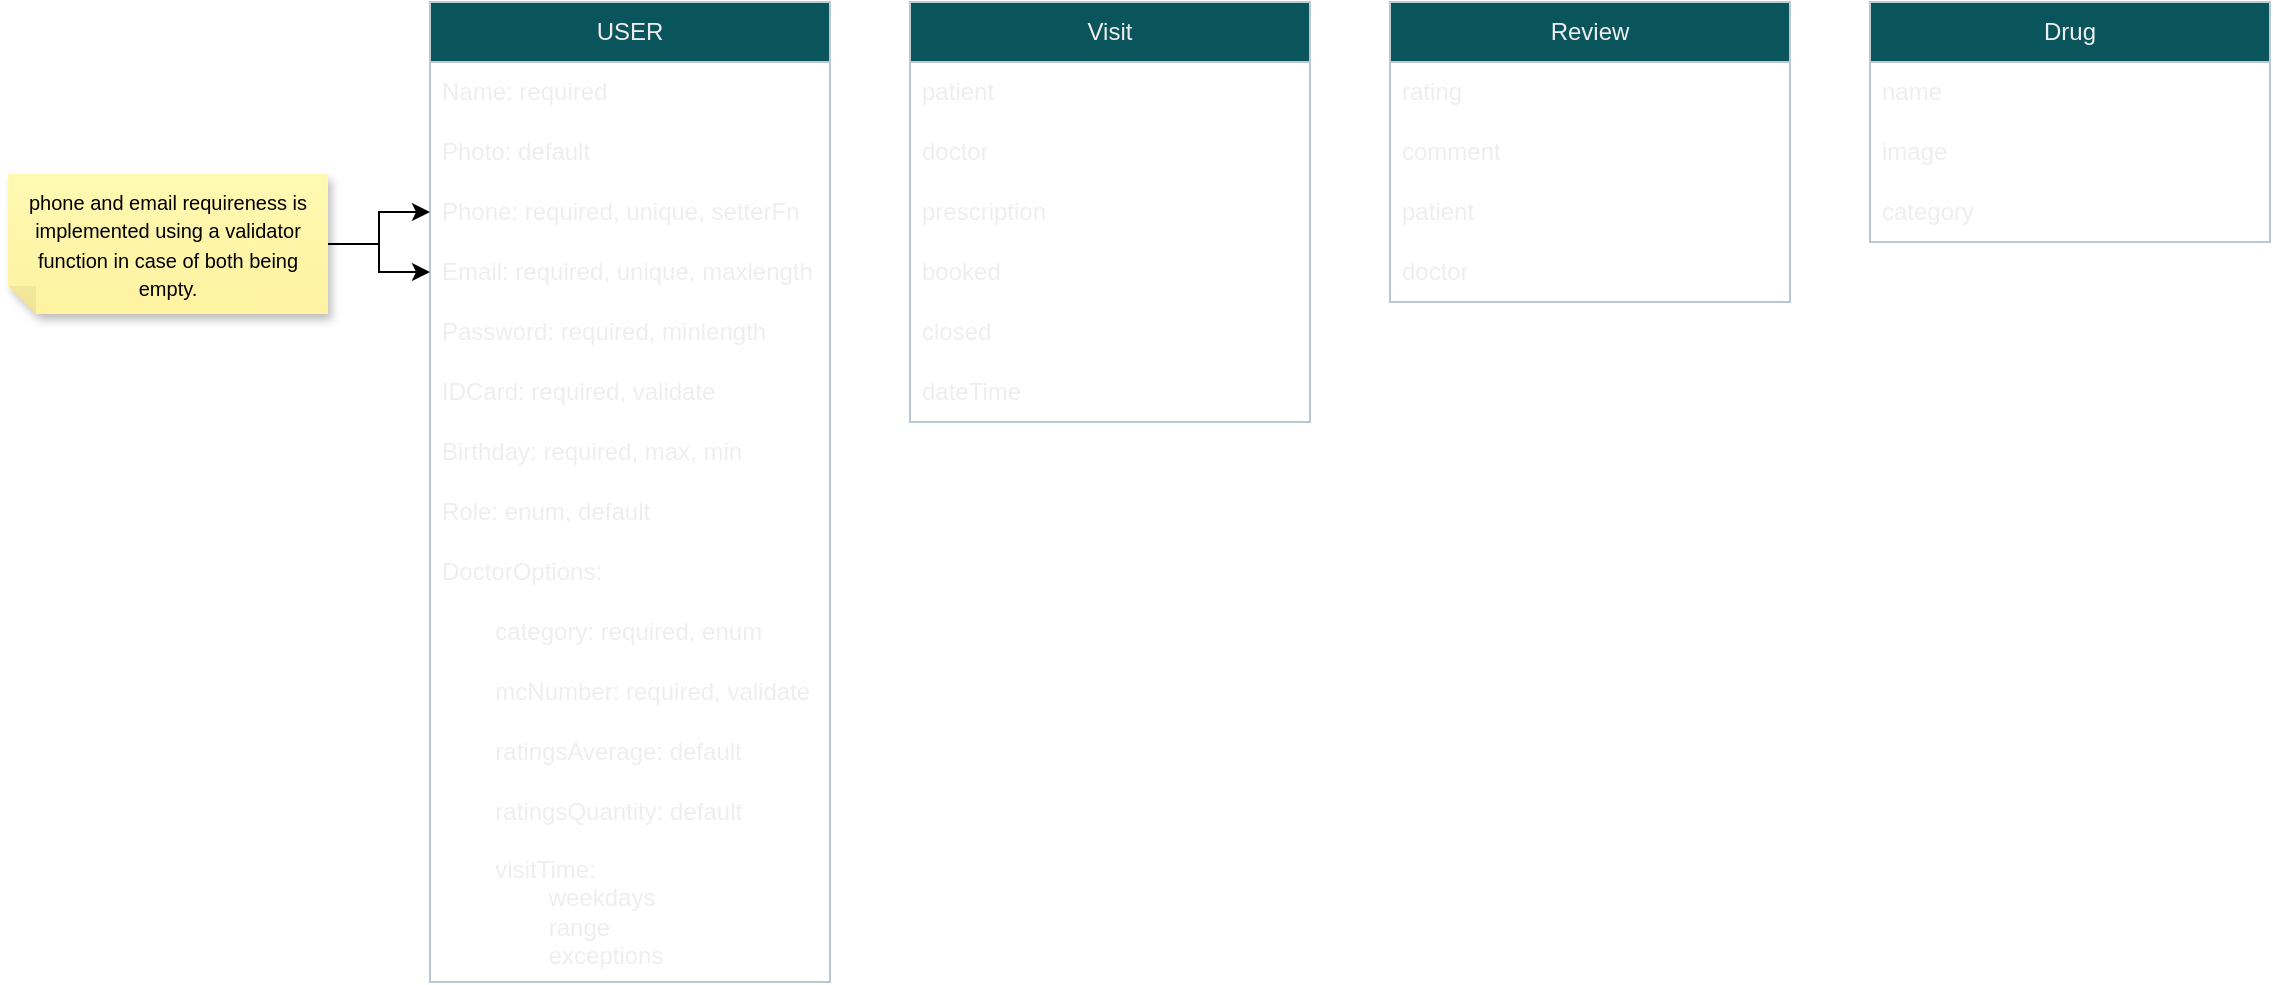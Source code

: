 <mxfile version="24.7.17">
  <diagram name="Page-1" id="bkGXrUdnT-bVuw_Vbvp5">
    <mxGraphModel dx="919" dy="390" grid="1" gridSize="10" guides="1" tooltips="1" connect="1" arrows="1" fold="1" page="1" pageScale="1" pageWidth="1400" pageHeight="850" math="0" shadow="0">
      <root>
        <mxCell id="0" />
        <mxCell id="1" parent="0" />
        <mxCell id="bsFY-IDUE_TwSqO9ztVE-1" value="USER" style="swimlane;fontStyle=0;childLayout=stackLayout;horizontal=1;startSize=30;horizontalStack=0;resizeParent=1;resizeParentMax=0;resizeLast=0;collapsible=1;marginBottom=0;whiteSpace=wrap;html=1;labelBackgroundColor=none;fillColor=#09555B;strokeColor=#BAC8D3;fontColor=#EEEEEE;" parent="1" vertex="1">
          <mxGeometry x="361" y="250" width="200" height="490" as="geometry" />
        </mxCell>
        <mxCell id="bsFY-IDUE_TwSqO9ztVE-2" value="Name: required" style="text;strokeColor=none;fillColor=none;align=left;verticalAlign=middle;spacingLeft=4;spacingRight=4;overflow=hidden;points=[[0,0.5],[1,0.5]];portConstraint=eastwest;rotatable=0;whiteSpace=wrap;html=1;labelBackgroundColor=none;fontColor=#EEEEEE;" parent="bsFY-IDUE_TwSqO9ztVE-1" vertex="1">
          <mxGeometry y="30" width="200" height="30" as="geometry" />
        </mxCell>
        <mxCell id="bsFY-IDUE_TwSqO9ztVE-3" value="Photo: default" style="text;strokeColor=none;fillColor=none;align=left;verticalAlign=middle;spacingLeft=4;spacingRight=4;overflow=hidden;points=[[0,0.5],[1,0.5]];portConstraint=eastwest;rotatable=0;whiteSpace=wrap;html=1;labelBackgroundColor=none;fontColor=#EEEEEE;" parent="bsFY-IDUE_TwSqO9ztVE-1" vertex="1">
          <mxGeometry y="60" width="200" height="30" as="geometry" />
        </mxCell>
        <mxCell id="bsFY-IDUE_TwSqO9ztVE-4" value="Phone: required, unique, setterFn" style="text;strokeColor=none;fillColor=none;align=left;verticalAlign=middle;spacingLeft=4;spacingRight=4;overflow=hidden;points=[[0,0.5],[1,0.5]];portConstraint=eastwest;rotatable=0;whiteSpace=wrap;html=1;labelBackgroundColor=none;fontColor=#EEEEEE;" parent="bsFY-IDUE_TwSqO9ztVE-1" vertex="1">
          <mxGeometry y="90" width="200" height="30" as="geometry" />
        </mxCell>
        <mxCell id="bsFY-IDUE_TwSqO9ztVE-5" value="Email: required, unique, maxlength" style="text;strokeColor=none;fillColor=none;align=left;verticalAlign=middle;spacingLeft=4;spacingRight=4;overflow=hidden;points=[[0,0.5],[1,0.5]];portConstraint=eastwest;rotatable=0;whiteSpace=wrap;html=1;shadow=1;labelBackgroundColor=none;fontColor=#EEEEEE;" parent="bsFY-IDUE_TwSqO9ztVE-1" vertex="1">
          <mxGeometry y="120" width="200" height="30" as="geometry" />
        </mxCell>
        <mxCell id="bsFY-IDUE_TwSqO9ztVE-6" value="Password: required, minlength" style="text;strokeColor=none;fillColor=none;align=left;verticalAlign=middle;spacingLeft=4;spacingRight=4;overflow=hidden;points=[[0,0.5],[1,0.5]];portConstraint=eastwest;rotatable=0;whiteSpace=wrap;html=1;labelBackgroundColor=none;fontColor=#EEEEEE;" parent="bsFY-IDUE_TwSqO9ztVE-1" vertex="1">
          <mxGeometry y="150" width="200" height="30" as="geometry" />
        </mxCell>
        <mxCell id="bsFY-IDUE_TwSqO9ztVE-7" value="IDCard: required, validate" style="text;strokeColor=none;fillColor=none;align=left;verticalAlign=middle;spacingLeft=4;spacingRight=4;overflow=hidden;points=[[0,0.5],[1,0.5]];portConstraint=eastwest;rotatable=0;whiteSpace=wrap;html=1;labelBackgroundColor=none;fontColor=#EEEEEE;" parent="bsFY-IDUE_TwSqO9ztVE-1" vertex="1">
          <mxGeometry y="180" width="200" height="30" as="geometry" />
        </mxCell>
        <mxCell id="bsFY-IDUE_TwSqO9ztVE-8" value="Birthday: required, max, min" style="text;strokeColor=none;fillColor=none;align=left;verticalAlign=middle;spacingLeft=4;spacingRight=4;overflow=hidden;points=[[0,0.5],[1,0.5]];portConstraint=eastwest;rotatable=0;whiteSpace=wrap;html=1;labelBackgroundColor=none;fontColor=#EEEEEE;" parent="bsFY-IDUE_TwSqO9ztVE-1" vertex="1">
          <mxGeometry y="210" width="200" height="30" as="geometry" />
        </mxCell>
        <mxCell id="bsFY-IDUE_TwSqO9ztVE-9" value="Role: enum, default" style="text;strokeColor=none;fillColor=none;align=left;verticalAlign=middle;spacingLeft=4;spacingRight=4;overflow=hidden;points=[[0,0.5],[1,0.5]];portConstraint=eastwest;rotatable=0;whiteSpace=wrap;html=1;labelBackgroundColor=none;fontColor=#EEEEEE;" parent="bsFY-IDUE_TwSqO9ztVE-1" vertex="1">
          <mxGeometry y="240" width="200" height="30" as="geometry" />
        </mxCell>
        <mxCell id="bsFY-IDUE_TwSqO9ztVE-38" value="DoctorOptions:" style="text;strokeColor=none;fillColor=none;align=left;verticalAlign=middle;spacingLeft=4;spacingRight=4;overflow=hidden;points=[[0,0.5],[1,0.5]];portConstraint=eastwest;rotatable=0;whiteSpace=wrap;html=1;labelBackgroundColor=none;fontColor=#EEEEEE;" parent="bsFY-IDUE_TwSqO9ztVE-1" vertex="1">
          <mxGeometry y="270" width="200" height="30" as="geometry" />
        </mxCell>
        <mxCell id="bsFY-IDUE_TwSqO9ztVE-49" value="&lt;span style=&quot;white-space: pre;&quot;&gt;&#x9;&lt;/span&gt;category: required, enum" style="text;strokeColor=none;fillColor=none;align=left;verticalAlign=middle;spacingLeft=4;spacingRight=4;overflow=hidden;points=[[0,0.5],[1,0.5]];portConstraint=eastwest;rotatable=0;whiteSpace=wrap;html=1;labelBackgroundColor=none;fontColor=#EEEEEE;" parent="bsFY-IDUE_TwSqO9ztVE-1" vertex="1">
          <mxGeometry y="300" width="200" height="30" as="geometry" />
        </mxCell>
        <mxCell id="bsFY-IDUE_TwSqO9ztVE-50" value="&lt;span style=&quot;white-space: pre;&quot;&gt;&#x9;&lt;/span&gt;mcNumber: required, validate" style="text;strokeColor=none;fillColor=none;align=left;verticalAlign=middle;spacingLeft=4;spacingRight=4;overflow=hidden;points=[[0,0.5],[1,0.5]];portConstraint=eastwest;rotatable=0;whiteSpace=wrap;html=1;labelBackgroundColor=none;fontColor=#EEEEEE;" parent="bsFY-IDUE_TwSqO9ztVE-1" vertex="1">
          <mxGeometry y="330" width="200" height="30" as="geometry" />
        </mxCell>
        <mxCell id="bsFY-IDUE_TwSqO9ztVE-51" value="&lt;span style=&quot;white-space: pre;&quot;&gt;&#x9;&lt;/span&gt;ratingsAverage: default" style="text;strokeColor=none;fillColor=none;align=left;verticalAlign=middle;spacingLeft=4;spacingRight=4;overflow=hidden;points=[[0,0.5],[1,0.5]];portConstraint=eastwest;rotatable=0;whiteSpace=wrap;html=1;labelBackgroundColor=none;fontColor=#EEEEEE;" parent="bsFY-IDUE_TwSqO9ztVE-1" vertex="1">
          <mxGeometry y="360" width="200" height="30" as="geometry" />
        </mxCell>
        <mxCell id="bsFY-IDUE_TwSqO9ztVE-52" value="&lt;span style=&quot;white-space: pre;&quot;&gt;&#x9;&lt;/span&gt;ratingsQuantity: default" style="text;strokeColor=none;fillColor=none;align=left;verticalAlign=middle;spacingLeft=4;spacingRight=4;overflow=hidden;points=[[0,0.5],[1,0.5]];portConstraint=eastwest;rotatable=0;whiteSpace=wrap;html=1;labelBackgroundColor=none;fontColor=#EEEEEE;" parent="bsFY-IDUE_TwSqO9ztVE-1" vertex="1">
          <mxGeometry y="390" width="200" height="30" as="geometry" />
        </mxCell>
        <mxCell id="bsFY-IDUE_TwSqO9ztVE-53" value="&lt;span style=&quot;white-space: pre;&quot;&gt;&#x9;&lt;/span&gt;visitTime:&amp;nbsp;&lt;div&gt;&lt;span style=&quot;white-space: pre;&quot;&gt;&#x9;&lt;span style=&quot;white-space: pre;&quot;&gt;&#x9;&lt;/span&gt;&lt;/span&gt;weekdays&lt;/div&gt;&lt;div&gt;&lt;span style=&quot;white-space: pre;&quot;&gt;&lt;span style=&quot;white-space: pre;&quot;&gt;&#x9;&lt;/span&gt;&#x9;&lt;/span&gt;range&lt;/div&gt;&lt;div&gt;&lt;span style=&quot;white-space: pre;&quot;&gt;&lt;span style=&quot;white-space: pre;&quot;&gt;&#x9;&lt;/span&gt;&#x9;&lt;/span&gt;exceptions&lt;/div&gt;" style="text;strokeColor=none;fillColor=none;align=left;verticalAlign=middle;spacingLeft=4;spacingRight=4;overflow=hidden;points=[[0,0.5],[1,0.5]];portConstraint=eastwest;rotatable=0;whiteSpace=wrap;html=1;labelBackgroundColor=none;fontColor=#EEEEEE;" parent="bsFY-IDUE_TwSqO9ztVE-1" vertex="1">
          <mxGeometry y="420" width="200" height="70" as="geometry" />
        </mxCell>
        <mxCell id="bsFY-IDUE_TwSqO9ztVE-10" value="Visit" style="swimlane;fontStyle=0;childLayout=stackLayout;horizontal=1;startSize=30;horizontalStack=0;resizeParent=1;resizeParentMax=0;resizeLast=0;collapsible=1;marginBottom=0;whiteSpace=wrap;html=1;labelBackgroundColor=none;fillColor=#09555B;strokeColor=#BAC8D3;fontColor=#EEEEEE;" parent="1" vertex="1">
          <mxGeometry x="601" y="250" width="200" height="210" as="geometry" />
        </mxCell>
        <mxCell id="bsFY-IDUE_TwSqO9ztVE-11" value="patient" style="text;strokeColor=none;fillColor=none;align=left;verticalAlign=middle;spacingLeft=4;spacingRight=4;overflow=hidden;points=[[0,0.5],[1,0.5]];portConstraint=eastwest;rotatable=0;whiteSpace=wrap;html=1;labelBackgroundColor=none;fontColor=#EEEEEE;" parent="bsFY-IDUE_TwSqO9ztVE-10" vertex="1">
          <mxGeometry y="30" width="200" height="30" as="geometry" />
        </mxCell>
        <mxCell id="bsFY-IDUE_TwSqO9ztVE-12" value="doctor" style="text;strokeColor=none;fillColor=none;align=left;verticalAlign=middle;spacingLeft=4;spacingRight=4;overflow=hidden;points=[[0,0.5],[1,0.5]];portConstraint=eastwest;rotatable=0;whiteSpace=wrap;html=1;labelBackgroundColor=none;fontColor=#EEEEEE;" parent="bsFY-IDUE_TwSqO9ztVE-10" vertex="1">
          <mxGeometry y="60" width="200" height="30" as="geometry" />
        </mxCell>
        <mxCell id="bsFY-IDUE_TwSqO9ztVE-13" value="prescription" style="text;strokeColor=none;fillColor=none;align=left;verticalAlign=middle;spacingLeft=4;spacingRight=4;overflow=hidden;points=[[0,0.5],[1,0.5]];portConstraint=eastwest;rotatable=0;whiteSpace=wrap;html=1;labelBackgroundColor=none;fontColor=#EEEEEE;" parent="bsFY-IDUE_TwSqO9ztVE-10" vertex="1">
          <mxGeometry y="90" width="200" height="30" as="geometry" />
        </mxCell>
        <mxCell id="bsFY-IDUE_TwSqO9ztVE-14" value="booked" style="text;strokeColor=none;fillColor=none;align=left;verticalAlign=middle;spacingLeft=4;spacingRight=4;overflow=hidden;points=[[0,0.5],[1,0.5]];portConstraint=eastwest;rotatable=0;whiteSpace=wrap;html=1;labelBackgroundColor=none;fontColor=#EEEEEE;" parent="bsFY-IDUE_TwSqO9ztVE-10" vertex="1">
          <mxGeometry y="120" width="200" height="30" as="geometry" />
        </mxCell>
        <mxCell id="bsFY-IDUE_TwSqO9ztVE-15" value="closed" style="text;strokeColor=none;fillColor=none;align=left;verticalAlign=middle;spacingLeft=4;spacingRight=4;overflow=hidden;points=[[0,0.5],[1,0.5]];portConstraint=eastwest;rotatable=0;whiteSpace=wrap;html=1;labelBackgroundColor=none;fontColor=#EEEEEE;" parent="bsFY-IDUE_TwSqO9ztVE-10" vertex="1">
          <mxGeometry y="150" width="200" height="30" as="geometry" />
        </mxCell>
        <mxCell id="bsFY-IDUE_TwSqO9ztVE-16" value="dateTime" style="text;strokeColor=none;fillColor=none;align=left;verticalAlign=middle;spacingLeft=4;spacingRight=4;overflow=hidden;points=[[0,0.5],[1,0.5]];portConstraint=eastwest;rotatable=0;whiteSpace=wrap;html=1;labelBackgroundColor=none;fontColor=#EEEEEE;" parent="bsFY-IDUE_TwSqO9ztVE-10" vertex="1">
          <mxGeometry y="180" width="200" height="30" as="geometry" />
        </mxCell>
        <mxCell id="bsFY-IDUE_TwSqO9ztVE-17" value="Review" style="swimlane;fontStyle=0;childLayout=stackLayout;horizontal=1;startSize=30;horizontalStack=0;resizeParent=1;resizeParentMax=0;resizeLast=0;collapsible=1;marginBottom=0;whiteSpace=wrap;html=1;labelBackgroundColor=none;fillColor=#09555B;strokeColor=#BAC8D3;fontColor=#EEEEEE;" parent="1" vertex="1">
          <mxGeometry x="841" y="250" width="200" height="150" as="geometry" />
        </mxCell>
        <mxCell id="bsFY-IDUE_TwSqO9ztVE-18" value="rating" style="text;strokeColor=none;fillColor=none;align=left;verticalAlign=middle;spacingLeft=4;spacingRight=4;overflow=hidden;points=[[0,0.5],[1,0.5]];portConstraint=eastwest;rotatable=0;whiteSpace=wrap;html=1;labelBackgroundColor=none;fontColor=#EEEEEE;" parent="bsFY-IDUE_TwSqO9ztVE-17" vertex="1">
          <mxGeometry y="30" width="200" height="30" as="geometry" />
        </mxCell>
        <mxCell id="bsFY-IDUE_TwSqO9ztVE-19" value="comment" style="text;strokeColor=none;fillColor=none;align=left;verticalAlign=middle;spacingLeft=4;spacingRight=4;overflow=hidden;points=[[0,0.5],[1,0.5]];portConstraint=eastwest;rotatable=0;whiteSpace=wrap;html=1;labelBackgroundColor=none;fontColor=#EEEEEE;" parent="bsFY-IDUE_TwSqO9ztVE-17" vertex="1">
          <mxGeometry y="60" width="200" height="30" as="geometry" />
        </mxCell>
        <mxCell id="bsFY-IDUE_TwSqO9ztVE-20" value="patient" style="text;strokeColor=none;fillColor=none;align=left;verticalAlign=middle;spacingLeft=4;spacingRight=4;overflow=hidden;points=[[0,0.5],[1,0.5]];portConstraint=eastwest;rotatable=0;whiteSpace=wrap;html=1;labelBackgroundColor=none;fontColor=#EEEEEE;" parent="bsFY-IDUE_TwSqO9ztVE-17" vertex="1">
          <mxGeometry y="90" width="200" height="30" as="geometry" />
        </mxCell>
        <mxCell id="bsFY-IDUE_TwSqO9ztVE-21" value="doctor" style="text;strokeColor=none;fillColor=none;align=left;verticalAlign=middle;spacingLeft=4;spacingRight=4;overflow=hidden;points=[[0,0.5],[1,0.5]];portConstraint=eastwest;rotatable=0;whiteSpace=wrap;html=1;labelBackgroundColor=none;fontColor=#EEEEEE;" parent="bsFY-IDUE_TwSqO9ztVE-17" vertex="1">
          <mxGeometry y="120" width="200" height="30" as="geometry" />
        </mxCell>
        <mxCell id="bsFY-IDUE_TwSqO9ztVE-22" value="Drug" style="swimlane;fontStyle=0;childLayout=stackLayout;horizontal=1;startSize=30;horizontalStack=0;resizeParent=1;resizeParentMax=0;resizeLast=0;collapsible=1;marginBottom=0;whiteSpace=wrap;html=1;labelBackgroundColor=none;fillColor=#09555B;strokeColor=#BAC8D3;fontColor=#EEEEEE;" parent="1" vertex="1">
          <mxGeometry x="1081" y="250" width="200" height="120" as="geometry" />
        </mxCell>
        <mxCell id="bsFY-IDUE_TwSqO9ztVE-23" value="name" style="text;strokeColor=none;fillColor=none;align=left;verticalAlign=middle;spacingLeft=4;spacingRight=4;overflow=hidden;points=[[0,0.5],[1,0.5]];portConstraint=eastwest;rotatable=0;whiteSpace=wrap;html=1;labelBackgroundColor=none;fontColor=#EEEEEE;" parent="bsFY-IDUE_TwSqO9ztVE-22" vertex="1">
          <mxGeometry y="30" width="200" height="30" as="geometry" />
        </mxCell>
        <mxCell id="bsFY-IDUE_TwSqO9ztVE-24" value="image" style="text;strokeColor=none;fillColor=none;align=left;verticalAlign=middle;spacingLeft=4;spacingRight=4;overflow=hidden;points=[[0,0.5],[1,0.5]];portConstraint=eastwest;rotatable=0;whiteSpace=wrap;html=1;labelBackgroundColor=none;fontColor=#EEEEEE;" parent="bsFY-IDUE_TwSqO9ztVE-22" vertex="1">
          <mxGeometry y="60" width="200" height="30" as="geometry" />
        </mxCell>
        <mxCell id="bsFY-IDUE_TwSqO9ztVE-25" value="category" style="text;strokeColor=none;fillColor=none;align=left;verticalAlign=middle;spacingLeft=4;spacingRight=4;overflow=hidden;points=[[0,0.5],[1,0.5]];portConstraint=eastwest;rotatable=0;whiteSpace=wrap;html=1;labelBackgroundColor=none;fontColor=#EEEEEE;" parent="bsFY-IDUE_TwSqO9ztVE-22" vertex="1">
          <mxGeometry y="90" width="200" height="30" as="geometry" />
        </mxCell>
        <mxCell id="JKvzUL4bLa6gIHP7uEug-3" style="edgeStyle=orthogonalEdgeStyle;rounded=0;orthogonalLoop=1;jettySize=auto;html=1;" edge="1" parent="1" source="JKvzUL4bLa6gIHP7uEug-1" target="bsFY-IDUE_TwSqO9ztVE-4">
          <mxGeometry relative="1" as="geometry" />
        </mxCell>
        <mxCell id="JKvzUL4bLa6gIHP7uEug-4" style="edgeStyle=orthogonalEdgeStyle;rounded=0;orthogonalLoop=1;jettySize=auto;html=1;exitX=0;exitY=0.5;exitDx=0;exitDy=0;exitPerimeter=0;entryX=0;entryY=0.5;entryDx=0;entryDy=0;" edge="1" parent="1" source="JKvzUL4bLa6gIHP7uEug-1" target="bsFY-IDUE_TwSqO9ztVE-5">
          <mxGeometry relative="1" as="geometry" />
        </mxCell>
        <mxCell id="JKvzUL4bLa6gIHP7uEug-1" value="&lt;font style=&quot;font-size: 10px;&quot;&gt;phone and email requireness is implemented using a validator function in case of both being empty.&lt;/font&gt;" style="shape=note;whiteSpace=wrap;html=1;backgroundOutline=1;fontColor=#000000;darkOpacity=0.05;fillColor=#FFF9B2;strokeColor=none;fillStyle=solid;direction=west;gradientDirection=north;gradientColor=#FFF2A1;shadow=1;size=14;pointerEvents=1;rotation=0;" vertex="1" parent="1">
          <mxGeometry x="150" y="336" width="160" height="70" as="geometry" />
        </mxCell>
      </root>
    </mxGraphModel>
  </diagram>
</mxfile>
